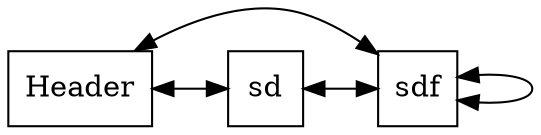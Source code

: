 digraph g{
rankdir = TB;
node [shape=rectangle, height=0.5, width=0.5];
graph[ nodesep = 0.5];
node0 [label="Header"];
sdf[label="sdf"]
node0->sdf[dir=both];
sd[label="sd"]
node0->sd[dir=both];
sdf[label="sdf"]
sd->sdf[constraint=false, dir=both];
{rank=same; sd; sdf;}
sdf->sdf[dir=both]
{rank=same; node0; sdf;}}